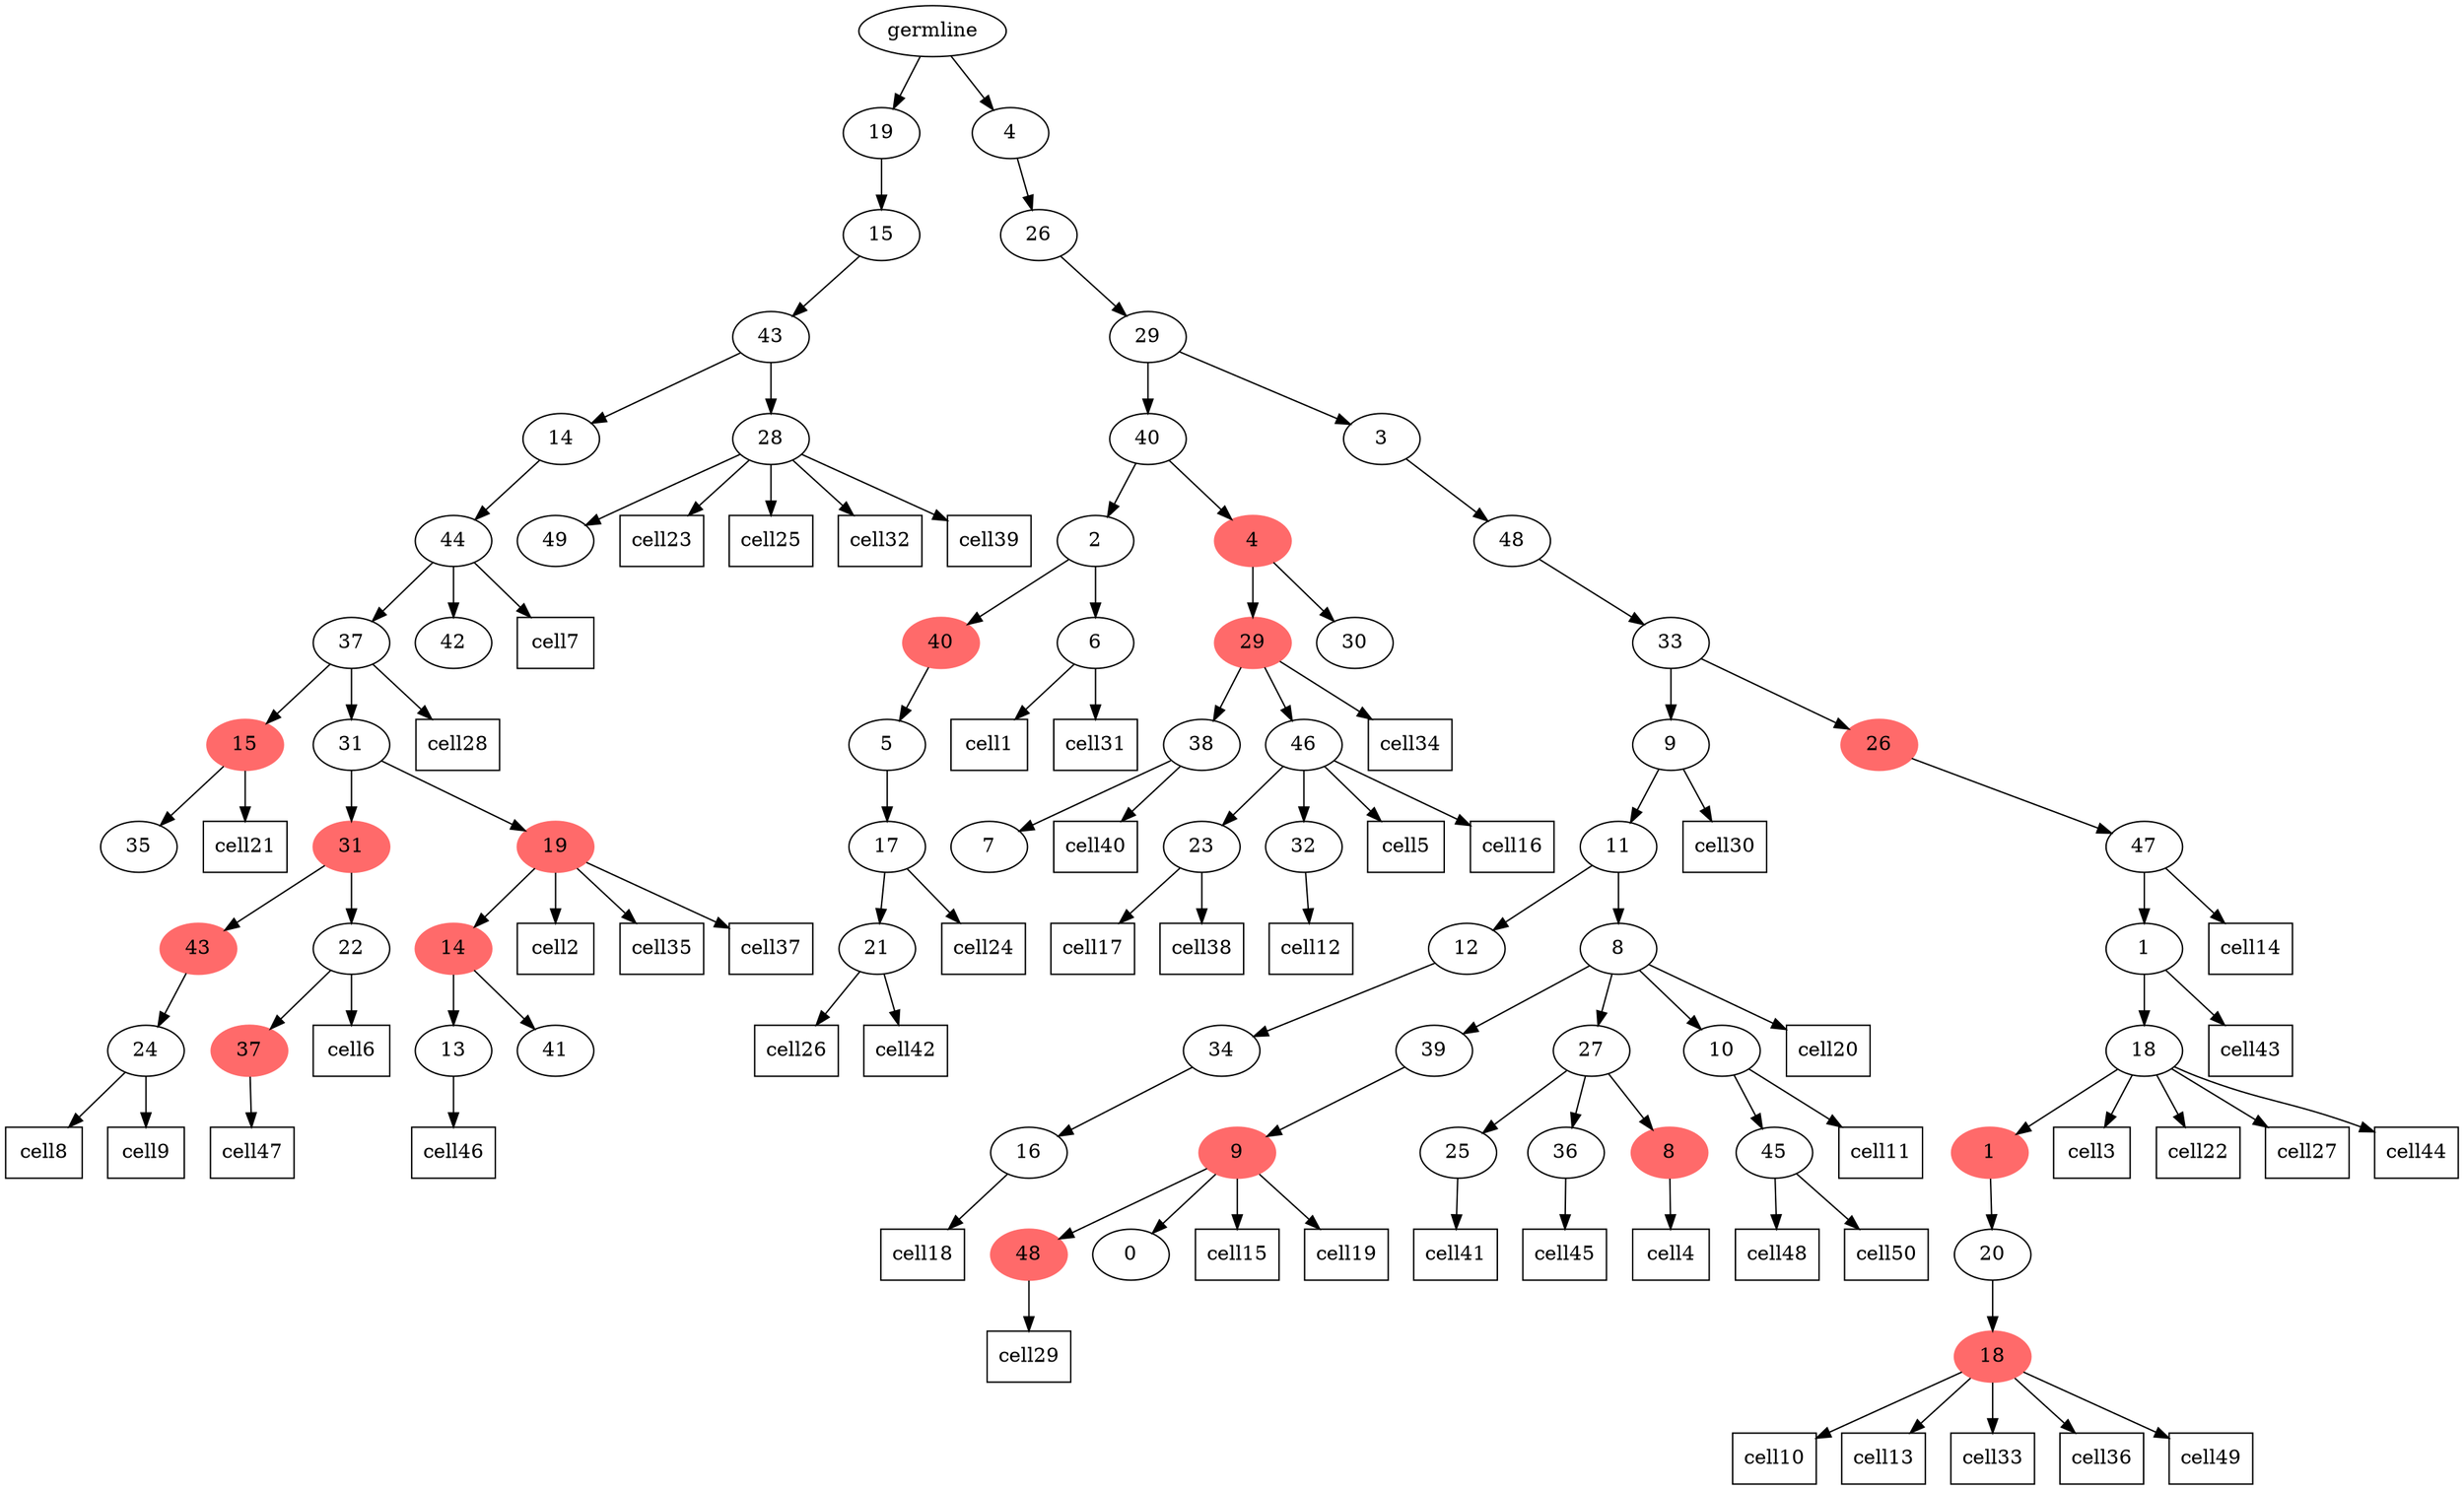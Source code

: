 digraph g {
	"63" -> "64";
	"64" [label="35"];
	"61" -> "62";
	"62" [label="24"];
	"59" -> "60";
	"60" [color=indianred1, style=filled, label="37"];
	"58" -> "59";
	"59" [label="22"];
	"58" -> "61";
	"61" [color=indianred1, style=filled, label="43"];
	"55" -> "56";
	"56" [label="13"];
	"55" -> "57";
	"57" [label="41"];
	"54" -> "55";
	"55" [color=indianred1, style=filled, label="14"];
	"53" -> "54";
	"54" [color=indianred1, style=filled, label="19"];
	"53" -> "58";
	"58" [color=indianred1, style=filled, label="31"];
	"52" -> "53";
	"53" [label="31"];
	"52" -> "63";
	"63" [color=indianred1, style=filled, label="15"];
	"51" -> "52";
	"52" [label="37"];
	"51" -> "65";
	"65" [label="42"];
	"50" -> "51";
	"51" [label="44"];
	"48" -> "49";
	"49" [label="49"];
	"47" -> "48";
	"48" [label="28"];
	"47" -> "50";
	"50" [label="14"];
	"46" -> "47";
	"47" [label="43"];
	"45" -> "46";
	"46" [label="15"];
	"42" -> "43";
	"43" [label="21"];
	"41" -> "42";
	"42" [label="17"];
	"40" -> "41";
	"41" [label="5"];
	"39" -> "40";
	"40" [color=indianred1, style=filled, label="40"];
	"39" -> "44";
	"44" [label="6"];
	"36" -> "37";
	"37" [label="7"];
	"33" -> "34";
	"34" [label="23"];
	"33" -> "35";
	"35" [label="32"];
	"32" -> "33";
	"33" [label="46"];
	"32" -> "36";
	"36" [label="38"];
	"31" -> "32";
	"32" [color=indianred1, style=filled, label="29"];
	"31" -> "38";
	"38" [label="30"];
	"30" -> "31";
	"31" [color=indianred1, style=filled, label="4"];
	"30" -> "39";
	"39" [label="2"];
	"28" -> "29";
	"29" [label="16"];
	"27" -> "28";
	"28" [label="34"];
	"24" -> "25";
	"25" [color=indianred1, style=filled, label="48"];
	"24" -> "26";
	"26" [label="0"];
	"23" -> "24";
	"24" [color=indianred1, style=filled, label="9"];
	"19" -> "20";
	"20" [label="25"];
	"19" -> "21";
	"21" [label="36"];
	"19" -> "22";
	"22" [color=indianred1, style=filled, label="8"];
	"17" -> "18";
	"18" [label="45"];
	"16" -> "17";
	"17" [label="10"];
	"16" -> "19";
	"19" [label="27"];
	"16" -> "23";
	"23" [label="39"];
	"15" -> "16";
	"16" [label="8"];
	"15" -> "27";
	"27" [label="12"];
	"14" -> "15";
	"15" [label="11"];
	"12" -> "13";
	"13" [color=indianred1, style=filled, label="18"];
	"11" -> "12";
	"12" [label="20"];
	"10" -> "11";
	"11" [color=indianred1, style=filled, label="1"];
	"9" -> "10";
	"10" [label="18"];
	"8" -> "9";
	"9" [label="1"];
	"7" -> "8";
	"8" [label="47"];
	"6" -> "7";
	"7" [color=indianred1, style=filled, label="26"];
	"6" -> "14";
	"14" [label="9"];
	"5" -> "6";
	"6" [label="33"];
	"4" -> "5";
	"5" [label="48"];
	"3" -> "4";
	"4" [label="3"];
	"3" -> "30";
	"30" [label="40"];
	"2" -> "3";
	"3" [label="29"];
	"1" -> "2";
	"2" [label="26"];
	"0" -> "1";
	"1" [label="4"];
	"0" -> "45";
	"45" [label="19"];
	"0" [label="germline"];
	"44" -> cell1;
	cell1 [shape=box]
	"54" -> cell2;
	cell2 [shape=box]
	"10" -> cell3;
	cell3 [shape=box]
	"22" -> cell4;
	cell4 [shape=box]
	"33" -> cell5;
	cell5 [shape=box]
	"59" -> cell6;
	cell6 [shape=box]
	"51" -> cell7;
	cell7 [shape=box]
	"62" -> cell8;
	cell8 [shape=box]
	"62" -> cell9;
	cell9 [shape=box]
	"13" -> cell10;
	cell10 [shape=box]
	"17" -> cell11;
	cell11 [shape=box]
	"35" -> cell12;
	cell12 [shape=box]
	"13" -> cell13;
	cell13 [shape=box]
	"8" -> cell14;
	cell14 [shape=box]
	"24" -> cell15;
	cell15 [shape=box]
	"33" -> cell16;
	cell16 [shape=box]
	"34" -> cell17;
	cell17 [shape=box]
	"29" -> cell18;
	cell18 [shape=box]
	"24" -> cell19;
	cell19 [shape=box]
	"16" -> cell20;
	cell20 [shape=box]
	"63" -> cell21;
	cell21 [shape=box]
	"10" -> cell22;
	cell22 [shape=box]
	"48" -> cell23;
	cell23 [shape=box]
	"42" -> cell24;
	cell24 [shape=box]
	"48" -> cell25;
	cell25 [shape=box]
	"43" -> cell26;
	cell26 [shape=box]
	"10" -> cell27;
	cell27 [shape=box]
	"52" -> cell28;
	cell28 [shape=box]
	"25" -> cell29;
	cell29 [shape=box]
	"14" -> cell30;
	cell30 [shape=box]
	"44" -> cell31;
	cell31 [shape=box]
	"48" -> cell32;
	cell32 [shape=box]
	"13" -> cell33;
	cell33 [shape=box]
	"32" -> cell34;
	cell34 [shape=box]
	"54" -> cell35;
	cell35 [shape=box]
	"13" -> cell36;
	cell36 [shape=box]
	"54" -> cell37;
	cell37 [shape=box]
	"34" -> cell38;
	cell38 [shape=box]
	"48" -> cell39;
	cell39 [shape=box]
	"36" -> cell40;
	cell40 [shape=box]
	"20" -> cell41;
	cell41 [shape=box]
	"43" -> cell42;
	cell42 [shape=box]
	"9" -> cell43;
	cell43 [shape=box]
	"10" -> cell44;
	cell44 [shape=box]
	"21" -> cell45;
	cell45 [shape=box]
	"56" -> cell46;
	cell46 [shape=box]
	"60" -> cell47;
	cell47 [shape=box]
	"18" -> cell48;
	cell48 [shape=box]
	"13" -> cell49;
	cell49 [shape=box]
	"18" -> cell50;
	cell50 [shape=box]
}
